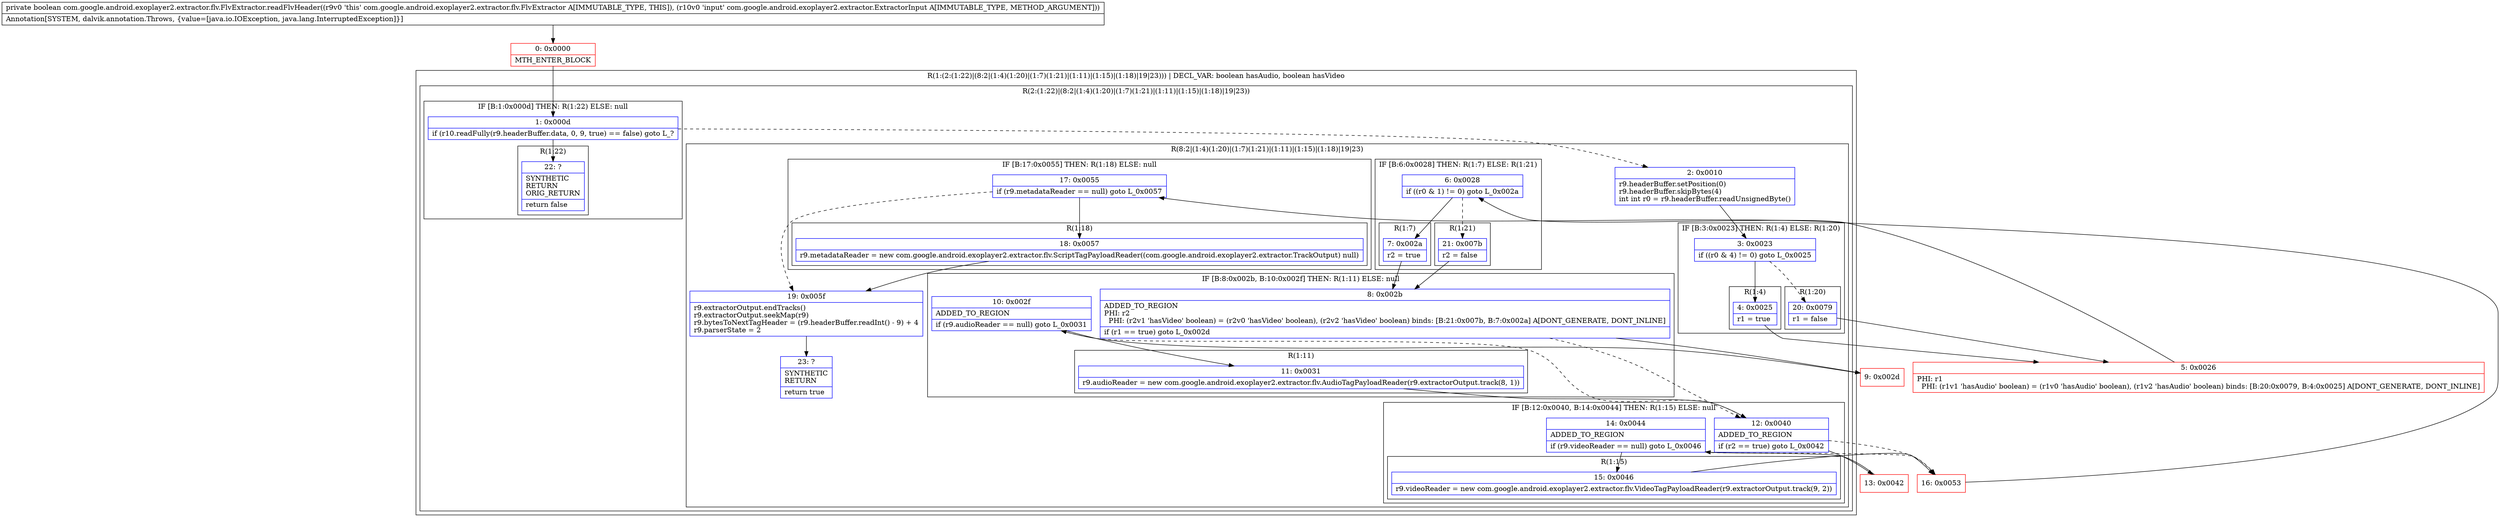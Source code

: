digraph "CFG forcom.google.android.exoplayer2.extractor.flv.FlvExtractor.readFlvHeader(Lcom\/google\/android\/exoplayer2\/extractor\/ExtractorInput;)Z" {
subgraph cluster_Region_29777611 {
label = "R(1:(2:(1:22)|(8:2|(1:4)(1:20)|(1:7)(1:21)|(1:11)|(1:15)|(1:18)|19|23))) | DECL_VAR: boolean hasAudio, boolean hasVideo\l";
node [shape=record,color=blue];
subgraph cluster_Region_1521314890 {
label = "R(2:(1:22)|(8:2|(1:4)(1:20)|(1:7)(1:21)|(1:11)|(1:15)|(1:18)|19|23))";
node [shape=record,color=blue];
subgraph cluster_IfRegion_93786008 {
label = "IF [B:1:0x000d] THEN: R(1:22) ELSE: null";
node [shape=record,color=blue];
Node_1 [shape=record,label="{1\:\ 0x000d|if (r10.readFully(r9.headerBuffer.data, 0, 9, true) == false) goto L_?\l}"];
subgraph cluster_Region_1163140446 {
label = "R(1:22)";
node [shape=record,color=blue];
Node_22 [shape=record,label="{22\:\ ?|SYNTHETIC\lRETURN\lORIG_RETURN\l|return false\l}"];
}
}
subgraph cluster_Region_1889906117 {
label = "R(8:2|(1:4)(1:20)|(1:7)(1:21)|(1:11)|(1:15)|(1:18)|19|23)";
node [shape=record,color=blue];
Node_2 [shape=record,label="{2\:\ 0x0010|r9.headerBuffer.setPosition(0)\lr9.headerBuffer.skipBytes(4)\lint int r0 = r9.headerBuffer.readUnsignedByte()\l}"];
subgraph cluster_IfRegion_1502930506 {
label = "IF [B:3:0x0023] THEN: R(1:4) ELSE: R(1:20)";
node [shape=record,color=blue];
Node_3 [shape=record,label="{3\:\ 0x0023|if ((r0 & 4) != 0) goto L_0x0025\l}"];
subgraph cluster_Region_1568844012 {
label = "R(1:4)";
node [shape=record,color=blue];
Node_4 [shape=record,label="{4\:\ 0x0025|r1 = true\l}"];
}
subgraph cluster_Region_9762494 {
label = "R(1:20)";
node [shape=record,color=blue];
Node_20 [shape=record,label="{20\:\ 0x0079|r1 = false\l}"];
}
}
subgraph cluster_IfRegion_1663453405 {
label = "IF [B:6:0x0028] THEN: R(1:7) ELSE: R(1:21)";
node [shape=record,color=blue];
Node_6 [shape=record,label="{6\:\ 0x0028|if ((r0 & 1) != 0) goto L_0x002a\l}"];
subgraph cluster_Region_1919645622 {
label = "R(1:7)";
node [shape=record,color=blue];
Node_7 [shape=record,label="{7\:\ 0x002a|r2 = true\l}"];
}
subgraph cluster_Region_593146784 {
label = "R(1:21)";
node [shape=record,color=blue];
Node_21 [shape=record,label="{21\:\ 0x007b|r2 = false\l}"];
}
}
subgraph cluster_IfRegion_1993814841 {
label = "IF [B:8:0x002b, B:10:0x002f] THEN: R(1:11) ELSE: null";
node [shape=record,color=blue];
Node_8 [shape=record,label="{8\:\ 0x002b|ADDED_TO_REGION\lPHI: r2 \l  PHI: (r2v1 'hasVideo' boolean) = (r2v0 'hasVideo' boolean), (r2v2 'hasVideo' boolean) binds: [B:21:0x007b, B:7:0x002a] A[DONT_GENERATE, DONT_INLINE]\l|if (r1 == true) goto L_0x002d\l}"];
Node_10 [shape=record,label="{10\:\ 0x002f|ADDED_TO_REGION\l|if (r9.audioReader == null) goto L_0x0031\l}"];
subgraph cluster_Region_1202310805 {
label = "R(1:11)";
node [shape=record,color=blue];
Node_11 [shape=record,label="{11\:\ 0x0031|r9.audioReader = new com.google.android.exoplayer2.extractor.flv.AudioTagPayloadReader(r9.extractorOutput.track(8, 1))\l}"];
}
}
subgraph cluster_IfRegion_2055205431 {
label = "IF [B:12:0x0040, B:14:0x0044] THEN: R(1:15) ELSE: null";
node [shape=record,color=blue];
Node_12 [shape=record,label="{12\:\ 0x0040|ADDED_TO_REGION\l|if (r2 == true) goto L_0x0042\l}"];
Node_14 [shape=record,label="{14\:\ 0x0044|ADDED_TO_REGION\l|if (r9.videoReader == null) goto L_0x0046\l}"];
subgraph cluster_Region_530890443 {
label = "R(1:15)";
node [shape=record,color=blue];
Node_15 [shape=record,label="{15\:\ 0x0046|r9.videoReader = new com.google.android.exoplayer2.extractor.flv.VideoTagPayloadReader(r9.extractorOutput.track(9, 2))\l}"];
}
}
subgraph cluster_IfRegion_1344608509 {
label = "IF [B:17:0x0055] THEN: R(1:18) ELSE: null";
node [shape=record,color=blue];
Node_17 [shape=record,label="{17\:\ 0x0055|if (r9.metadataReader == null) goto L_0x0057\l}"];
subgraph cluster_Region_1500621066 {
label = "R(1:18)";
node [shape=record,color=blue];
Node_18 [shape=record,label="{18\:\ 0x0057|r9.metadataReader = new com.google.android.exoplayer2.extractor.flv.ScriptTagPayloadReader((com.google.android.exoplayer2.extractor.TrackOutput) null)\l}"];
}
}
Node_19 [shape=record,label="{19\:\ 0x005f|r9.extractorOutput.endTracks()\lr9.extractorOutput.seekMap(r9)\lr9.bytesToNextTagHeader = (r9.headerBuffer.readInt() \- 9) + 4\lr9.parserState = 2\l}"];
Node_23 [shape=record,label="{23\:\ ?|SYNTHETIC\lRETURN\l|return true\l}"];
}
}
}
Node_0 [shape=record,color=red,label="{0\:\ 0x0000|MTH_ENTER_BLOCK\l}"];
Node_5 [shape=record,color=red,label="{5\:\ 0x0026|PHI: r1 \l  PHI: (r1v1 'hasAudio' boolean) = (r1v0 'hasAudio' boolean), (r1v2 'hasAudio' boolean) binds: [B:20:0x0079, B:4:0x0025] A[DONT_GENERATE, DONT_INLINE]\l}"];
Node_9 [shape=record,color=red,label="{9\:\ 0x002d}"];
Node_13 [shape=record,color=red,label="{13\:\ 0x0042}"];
Node_16 [shape=record,color=red,label="{16\:\ 0x0053}"];
MethodNode[shape=record,label="{private boolean com.google.android.exoplayer2.extractor.flv.FlvExtractor.readFlvHeader((r9v0 'this' com.google.android.exoplayer2.extractor.flv.FlvExtractor A[IMMUTABLE_TYPE, THIS]), (r10v0 'input' com.google.android.exoplayer2.extractor.ExtractorInput A[IMMUTABLE_TYPE, METHOD_ARGUMENT]))  | Annotation[SYSTEM, dalvik.annotation.Throws, \{value=[java.io.IOException, java.lang.InterruptedException]\}]\l}"];
MethodNode -> Node_0;
Node_1 -> Node_2[style=dashed];
Node_1 -> Node_22;
Node_2 -> Node_3;
Node_3 -> Node_4;
Node_3 -> Node_20[style=dashed];
Node_4 -> Node_5;
Node_20 -> Node_5;
Node_6 -> Node_7;
Node_6 -> Node_21[style=dashed];
Node_7 -> Node_8;
Node_21 -> Node_8;
Node_8 -> Node_9;
Node_8 -> Node_12[style=dashed];
Node_10 -> Node_11;
Node_10 -> Node_12[style=dashed];
Node_11 -> Node_12;
Node_12 -> Node_13;
Node_12 -> Node_16[style=dashed];
Node_14 -> Node_15;
Node_14 -> Node_16[style=dashed];
Node_15 -> Node_16;
Node_17 -> Node_18;
Node_17 -> Node_19[style=dashed];
Node_18 -> Node_19;
Node_19 -> Node_23;
Node_0 -> Node_1;
Node_5 -> Node_6;
Node_9 -> Node_10;
Node_13 -> Node_14;
Node_16 -> Node_17;
}

